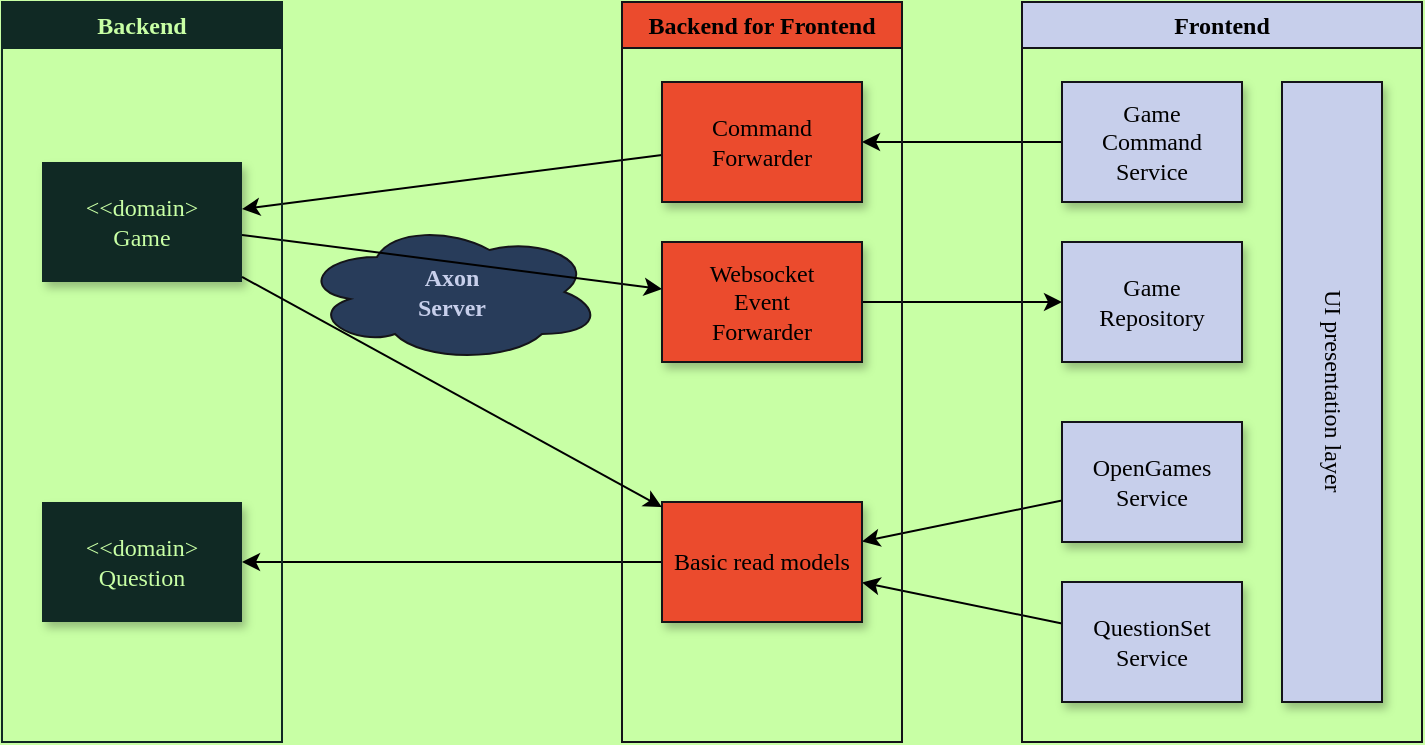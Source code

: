 <mxfile version="24.7.8">
  <diagram name="Seite-1" id="nLcQ6aQEjbk5ZknRunOv">
    <mxGraphModel dx="1343" dy="552" grid="1" gridSize="10" guides="1" tooltips="1" connect="1" arrows="1" fold="1" page="1" pageScale="1" pageWidth="827" pageHeight="1169" background="#C8FFA5" math="0" shadow="0">
      <root>
        <mxCell id="0" />
        <mxCell id="1" parent="0" />
        <mxCell id="vr9INmjujWOl7CCA1UEI-12" value="Axon&lt;div&gt;Server&lt;/div&gt;" style="ellipse;shape=cloud;whiteSpace=wrap;html=1;rounded=1;hachureGap=4;fontFamily=ES Klarheit Kurrent RD;swimlaneLine=1;fillColor=#283C5A;strokeColor=#141419;fontColor=#C7CFEB;fontStyle=1" parent="1" vertex="1">
          <mxGeometry x="160" y="120" width="150" height="70" as="geometry" />
        </mxCell>
        <mxCell id="vr9INmjujWOl7CCA1UEI-14" value="" style="endArrow=classic;html=1;rounded=1;hachureGap=4;fontFamily=Architects Daughter;fontSource=https%3A%2F%2Ffonts.googleapis.com%2Fcss%3Ffamily%3DArchitects%2BDaughter;swimlaneLine=1;" parent="1" source="vr9INmjujWOl7CCA1UEI-11" target="vr9INmjujWOl7CCA1UEI-1" edge="1">
          <mxGeometry width="50" height="50" relative="1" as="geometry">
            <mxPoint x="-190" y="460" as="sourcePoint" />
            <mxPoint x="185" y="540" as="targetPoint" />
          </mxGeometry>
        </mxCell>
        <mxCell id="vr9INmjujWOl7CCA1UEI-16" value="" style="endArrow=classic;html=1;rounded=1;hachureGap=4;fontFamily=Architects Daughter;fontSource=https%3A%2F%2Ffonts.googleapis.com%2Fcss%3Ffamily%3DArchitects%2BDaughter;swimlaneLine=1;" parent="1" source="vr9INmjujWOl7CCA1UEI-1" target="vr9INmjujWOl7CCA1UEI-15" edge="1">
          <mxGeometry width="50" height="50" relative="1" as="geometry">
            <mxPoint x="315" y="540" as="sourcePoint" />
            <mxPoint x="195" y="550" as="targetPoint" />
          </mxGeometry>
        </mxCell>
        <mxCell id="vr9INmjujWOl7CCA1UEI-18" value="" style="endArrow=classic;html=1;rounded=1;hachureGap=4;fontFamily=Architects Daughter;fontSource=https%3A%2F%2Ffonts.googleapis.com%2Fcss%3Ffamily%3DArchitects%2BDaughter;swimlaneLine=1;" parent="1" source="vr9INmjujWOl7CCA1UEI-17" target="vr9INmjujWOl7CCA1UEI-4" edge="1">
          <mxGeometry width="50" height="50" relative="1" as="geometry">
            <mxPoint x="150" y="420" as="sourcePoint" />
            <mxPoint x="360" y="420" as="targetPoint" />
          </mxGeometry>
        </mxCell>
        <mxCell id="vr9INmjujWOl7CCA1UEI-24" value="" style="endArrow=classic;html=1;rounded=1;hachureGap=4;fontFamily=Architects Daughter;fontSource=https%3A%2F%2Ffonts.googleapis.com%2Fcss%3Ffamily%3DArchitects%2BDaughter;swimlaneLine=1;" parent="1" source="vr9INmjujWOl7CCA1UEI-19" target="vr9INmjujWOl7CCA1UEI-11" edge="1">
          <mxGeometry width="50" height="50" relative="1" as="geometry">
            <mxPoint x="210" y="290" as="sourcePoint" />
            <mxPoint x="165" y="330" as="targetPoint" />
          </mxGeometry>
        </mxCell>
        <mxCell id="vr9INmjujWOl7CCA1UEI-25" value="" style="endArrow=classic;html=1;rounded=1;hachureGap=4;fontFamily=Architects Daughter;fontSource=https%3A%2F%2Ffonts.googleapis.com%2Fcss%3Ffamily%3DArchitects%2BDaughter;swimlaneLine=1;" parent="1" source="vr9INmjujWOl7CCA1UEI-23" target="vr9INmjujWOl7CCA1UEI-17" edge="1">
          <mxGeometry width="50" height="50" relative="1" as="geometry">
            <mxPoint x="580" y="200" as="sourcePoint" />
            <mxPoint x="580" y="320" as="targetPoint" />
          </mxGeometry>
        </mxCell>
        <mxCell id="vr9INmjujWOl7CCA1UEI-26" value="" style="endArrow=classic;html=1;rounded=1;hachureGap=4;fontFamily=Architects Daughter;fontSource=https%3A%2F%2Ffonts.googleapis.com%2Fcss%3Ffamily%3DArchitects%2BDaughter;swimlaneLine=1;" parent="1" source="vr9INmjujWOl7CCA1UEI-22" target="vr9INmjujWOl7CCA1UEI-17" edge="1">
          <mxGeometry width="50" height="50" relative="1" as="geometry">
            <mxPoint x="185" y="230" as="sourcePoint" />
            <mxPoint x="185" y="350" as="targetPoint" />
          </mxGeometry>
        </mxCell>
        <mxCell id="vr9INmjujWOl7CCA1UEI-27" value="" style="endArrow=classic;html=1;rounded=1;hachureGap=4;fontFamily=Architects Daughter;fontSource=https%3A%2F%2Ffonts.googleapis.com%2Fcss%3Ffamily%3DArchitects%2BDaughter;swimlaneLine=1;" parent="1" source="vr9INmjujWOl7CCA1UEI-15" target="vr9INmjujWOl7CCA1UEI-20" edge="1">
          <mxGeometry width="50" height="50" relative="1" as="geometry">
            <mxPoint x="325" y="550" as="sourcePoint" />
            <mxPoint x="325" y="425" as="targetPoint" />
          </mxGeometry>
        </mxCell>
        <mxCell id="zj4MppbtGGsWF3n4uA0M-1" value="Backend" style="swimlane;whiteSpace=wrap;html=1;fillColor=#102924;strokeColor=#102924;fontColor=#C8FFA5;fontFamily=ES Klarheit Kurrent RD;shadow=0;" parent="1" vertex="1">
          <mxGeometry x="10" y="10" width="140" height="370" as="geometry" />
        </mxCell>
        <mxCell id="vr9INmjujWOl7CCA1UEI-1" value="&lt;div&gt;&amp;lt;&amp;lt;domain&amp;gt;&lt;/div&gt;Game" style="rounded=0;whiteSpace=wrap;html=1;hachureGap=4;fontFamily=ES Klarheit Kurrent RD;fillColor=#102924;strokeColor=none;strokeWidth=2;glass=0;shadow=1;swimlaneLine=1;fontColor=#C8FFA5;" parent="zj4MppbtGGsWF3n4uA0M-1" vertex="1">
          <mxGeometry x="20" y="80" width="100" height="60" as="geometry" />
        </mxCell>
        <mxCell id="vr9INmjujWOl7CCA1UEI-4" value="&lt;div&gt;&amp;lt;&amp;lt;domain&amp;gt;&lt;/div&gt;Question" style="rounded=0;whiteSpace=wrap;html=1;hachureGap=4;fontFamily=ES Klarheit Kurrent RD;fillColor=#102924;strokeColor=none;strokeWidth=2;glass=0;shadow=1;swimlaneLine=1;fontColor=#C8FFA5;" parent="zj4MppbtGGsWF3n4uA0M-1" vertex="1">
          <mxGeometry x="20" y="250" width="100" height="60" as="geometry" />
        </mxCell>
        <mxCell id="zj4MppbtGGsWF3n4uA0M-2" value="Backend for Frontend" style="swimlane;whiteSpace=wrap;html=1;fillColor=#EB4B2D;strokeColor=#141419;fontFamily=ES Klarheit Kurrent RD;" parent="1" vertex="1">
          <mxGeometry x="320" y="10" width="140" height="370" as="geometry" />
        </mxCell>
        <mxCell id="vr9INmjujWOl7CCA1UEI-11" value="Command Forwarder&lt;div&gt;&lt;/div&gt;" style="rounded=0;whiteSpace=wrap;html=1;hachureGap=4;fontFamily=ES Klarheit Kurrent RD;fillColor=#EB4B2D;strokeColor=#141419;shadow=1;swimlaneLine=1;" parent="zj4MppbtGGsWF3n4uA0M-2" vertex="1">
          <mxGeometry x="20" y="40" width="100" height="60" as="geometry" />
        </mxCell>
        <mxCell id="vr9INmjujWOl7CCA1UEI-15" value="&lt;div&gt;Websocket&lt;/div&gt;Event&lt;div&gt;Forwarder&lt;div&gt;&lt;/div&gt;&lt;/div&gt;" style="rounded=0;whiteSpace=wrap;html=1;hachureGap=4;fontFamily=ES Klarheit Kurrent RD;fillColor=#EB4B2D;strokeColor=#141419;shadow=1;swimlaneLine=1;" parent="zj4MppbtGGsWF3n4uA0M-2" vertex="1">
          <mxGeometry x="20" y="120" width="100" height="60" as="geometry" />
        </mxCell>
        <mxCell id="vr9INmjujWOl7CCA1UEI-17" value="Basic read models&lt;div&gt;&lt;div&gt;&lt;/div&gt;&lt;/div&gt;" style="rounded=0;whiteSpace=wrap;html=1;hachureGap=4;fontFamily=ES Klarheit Kurrent RD;fillColor=#EB4B2D;strokeColor=#141419;shadow=1;swimlaneLine=1;" parent="zj4MppbtGGsWF3n4uA0M-2" vertex="1">
          <mxGeometry x="20" y="250" width="100" height="60" as="geometry" />
        </mxCell>
        <mxCell id="zj4MppbtGGsWF3n4uA0M-3" value="Frontend" style="swimlane;whiteSpace=wrap;html=1;fillColor=#C7CFEB;strokeColor=#141419;fontFamily=ES Klarheit Kurrent RD;" parent="1" vertex="1">
          <mxGeometry x="520" y="10" width="200" height="370" as="geometry" />
        </mxCell>
        <mxCell id="vr9INmjujWOl7CCA1UEI-19" value="Game&lt;div&gt;Command&lt;/div&gt;&lt;div&gt;Service&lt;div&gt;&lt;div&gt;&lt;/div&gt;&lt;/div&gt;&lt;/div&gt;" style="rounded=0;whiteSpace=wrap;html=1;hachureGap=4;fontFamily=ES Klarheit Kurrent RD;fillColor=#C7CFEB;strokeColor=#141419;shadow=1;swimlaneLine=1;" parent="zj4MppbtGGsWF3n4uA0M-3" vertex="1">
          <mxGeometry x="20" y="40" width="90" height="60" as="geometry" />
        </mxCell>
        <mxCell id="vr9INmjujWOl7CCA1UEI-20" value="Game&lt;div&gt;Repository&lt;div&gt;&lt;div&gt;&lt;div&gt;&lt;div&gt;&lt;/div&gt;&lt;/div&gt;&lt;/div&gt;&lt;/div&gt;&lt;/div&gt;" style="rounded=0;whiteSpace=wrap;html=1;hachureGap=4;fontFamily=ES Klarheit Kurrent RD;fillColor=#C7CFEB;strokeColor=#141419;shadow=1;swimlaneLine=1;" parent="zj4MppbtGGsWF3n4uA0M-3" vertex="1">
          <mxGeometry x="20" y="120" width="90" height="60" as="geometry" />
        </mxCell>
        <mxCell id="vr9INmjujWOl7CCA1UEI-22" value="&lt;div&gt;Open&lt;span style=&quot;background-color: initial;&quot;&gt;Games&lt;/span&gt;&lt;/div&gt;&lt;div&gt;&lt;span style=&quot;background-color: initial;&quot;&gt;Service&lt;/span&gt;&lt;div&gt;&lt;div&gt;&lt;div&gt;&lt;div&gt;&lt;div&gt;&lt;/div&gt;&lt;/div&gt;&lt;/div&gt;&lt;/div&gt;&lt;/div&gt;&lt;/div&gt;" style="rounded=0;whiteSpace=wrap;html=1;hachureGap=4;fontFamily=ES Klarheit Kurrent RD;fillColor=#C7CFEB;strokeColor=#141419;shadow=1;swimlaneLine=1;" parent="zj4MppbtGGsWF3n4uA0M-3" vertex="1">
          <mxGeometry x="20" y="210" width="90" height="60" as="geometry" />
        </mxCell>
        <mxCell id="vr9INmjujWOl7CCA1UEI-23" value="&lt;div&gt;QuestionSet&lt;br&gt;&lt;span style=&quot;background-color: initial;&quot;&gt;Service&lt;/span&gt;&lt;/div&gt;&lt;div&gt;&lt;div&gt;&lt;div&gt;&lt;div&gt;&lt;div&gt;&lt;div&gt;&lt;/div&gt;&lt;/div&gt;&lt;/div&gt;&lt;/div&gt;&lt;/div&gt;&lt;/div&gt;" style="rounded=0;whiteSpace=wrap;html=1;hachureGap=4;fontFamily=ES Klarheit Kurrent RD;fillColor=#C7CFEB;strokeColor=#141419;shadow=1;swimlaneLine=1;" parent="zj4MppbtGGsWF3n4uA0M-3" vertex="1">
          <mxGeometry x="20" y="290" width="90" height="60" as="geometry" />
        </mxCell>
        <mxCell id="vr9INmjujWOl7CCA1UEI-21" value="UI presentation layer&lt;div&gt;&lt;div&gt;&lt;div&gt;&lt;div&gt;&lt;/div&gt;&lt;/div&gt;&lt;/div&gt;&lt;/div&gt;" style="rounded=0;whiteSpace=wrap;html=1;hachureGap=4;fontFamily=ES Klarheit Kurrent RD;fillColor=#C7CFEB;strokeColor=#141419;shadow=1;swimlaneLine=1;textDirection=vertical-lr;" parent="zj4MppbtGGsWF3n4uA0M-3" vertex="1">
          <mxGeometry x="130" y="40" width="50" height="310" as="geometry" />
        </mxCell>
        <mxCell id="6M7w4fGEWQyFvloxxjZa-1" value="" style="endArrow=classic;html=1;rounded=1;hachureGap=4;fontFamily=Architects Daughter;fontSource=https%3A%2F%2Ffonts.googleapis.com%2Fcss%3Ffamily%3DArchitects%2BDaughter;swimlaneLine=1;" edge="1" parent="1" source="vr9INmjujWOl7CCA1UEI-1" target="vr9INmjujWOl7CCA1UEI-17">
          <mxGeometry width="50" height="50" relative="1" as="geometry">
            <mxPoint x="140" y="136" as="sourcePoint" />
            <mxPoint x="350" y="164" as="targetPoint" />
          </mxGeometry>
        </mxCell>
      </root>
    </mxGraphModel>
  </diagram>
</mxfile>
